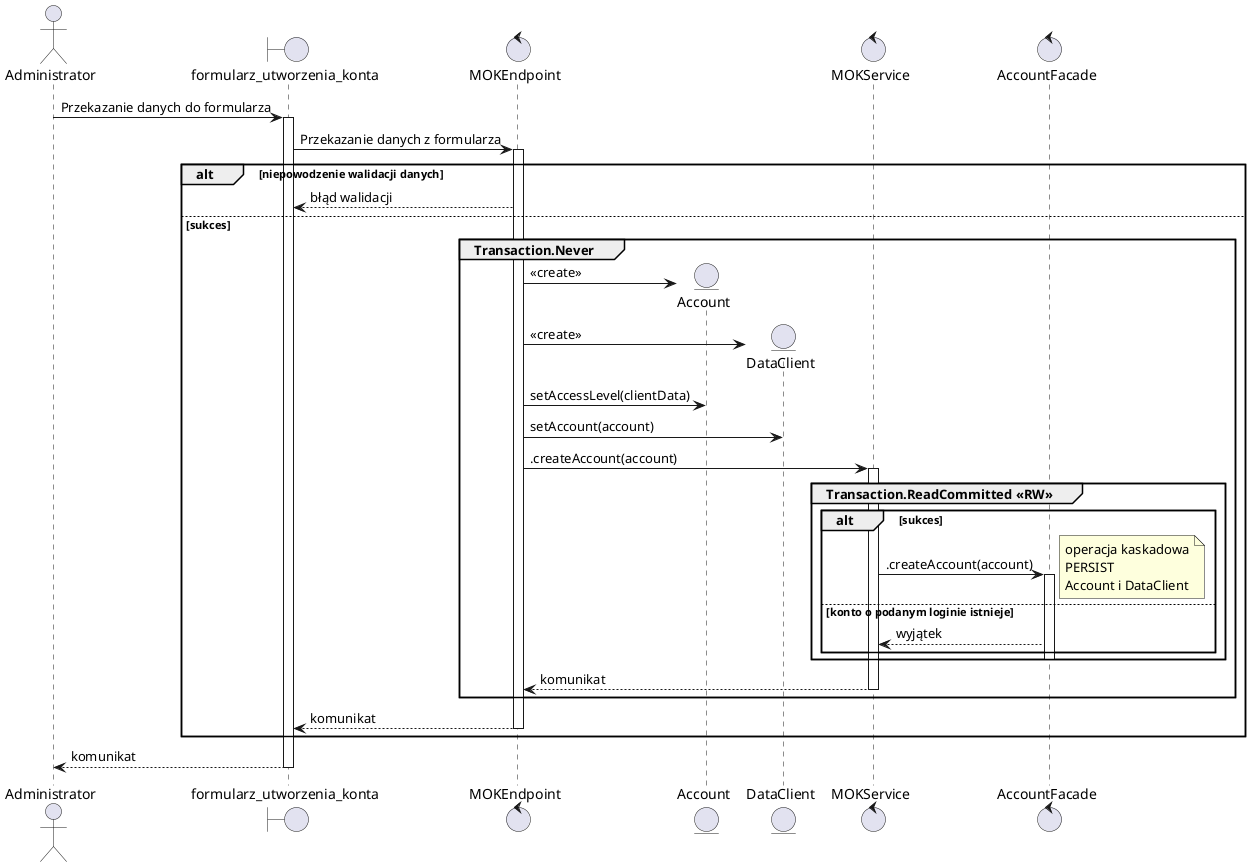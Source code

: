 @startuml MOK.1 - Zarejstruj


actor Administrator as guest
boundary formularz_utworzenia_konta as gui
control MOKEndpoint as endpoint
entity Account as account
entity DataClient as clientData
control MOKService as service
control AccountFacade as accFacade

guest -> gui ++ : Przekazanie danych do formularza
gui -> endpoint ++ : Przekazanie danych z formularza

alt niepowodzenie walidacji danych
    endpoint --> gui : błąd walidacji
else sukces
    group Transaction.Never

        endpoint -> account **: <<create>>
        endpoint -> clientData **: <<create>>
        endpoint -> account : setAccessLevel(clientData)
        endpoint -> clientData: setAccount(account)
        endpoint -> service ++ : .createAccount(account)

        group Transaction.ReadCommitted <<RW>>
            alt sukces
            service -> accFacade ++: .createAccount(account)
            note right
                operacja kaskadowa
                PERSIST
                Account i DataClient
            end note

            else konto o podanym loginie istnieje
                accFacade --> service : wyjątek
            end

            deactivate accFacade
            
        end

        return komunikat

    end
    
    return komunikat
end

return komunikat